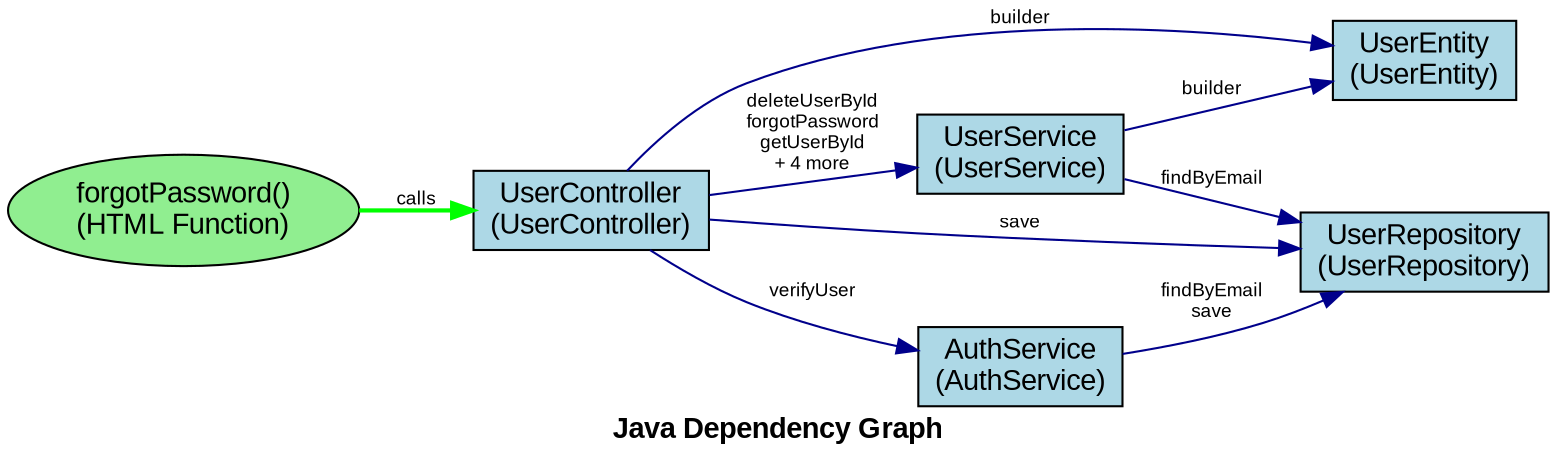 digraph JavaDependencies {
    rankdir=LR;
    node [shape=box, style=filled, fillcolor=lightblue, fontname="Arial"];
    edge [fontname="Arial", fontsize=9, color=darkblue];
    graph [fontname="Arial Bold", fontsize=14, label="Java Dependency Graph"];

    "UserService" [label="UserService\n(UserService)", URL="javascript:showNodeInfo('UserService')", fillcolor="lightblue"];
    "UserController" [label="UserController\n(UserController)", URL="javascript:showNodeInfo('UserController')", fillcolor="lightblue"];
    "UserEntity" [label="UserEntity\n(UserEntity)", URL="javascript:showNodeInfo('UserEntity')", fillcolor="lightblue"];
    "AuthService" [label="AuthService\n(AuthService)", URL="javascript:showNodeInfo('AuthService')", fillcolor="lightblue"];
    "UserRepository" [label="UserRepository\n(UserRepository)", URL="javascript:showNodeInfo('UserRepository')", fillcolor="lightblue"];

    // Dependencies with method calls
    "UserController" -> "UserEntity" [label="builder", URL="javascript:showEdgeInfo('UserController', 'UserEntity')"];
    "UserController" -> "UserRepository" [label="save", URL="javascript:showEdgeInfo('UserController', 'UserRepository')"];
    "UserController" -> "UserService" [label="deleteUserById\nforgotPassword\ngetUserById\n+ 4 more", URL="javascript:showEdgeInfo('UserController', 'UserService')"];
    "UserController" -> "AuthService" [label="verifyUser", URL="javascript:showEdgeInfo('UserController', 'AuthService')"];
    "AuthService" -> "UserRepository" [label="findByEmail\nsave", URL="javascript:showEdgeInfo('AuthService', 'UserRepository')"];
    "UserService" -> "UserEntity" [label="builder", URL="javascript:showEdgeInfo('UserService', 'UserEntity')"];
    "UserService" -> "UserRepository" [label="findByEmail", URL="javascript:showEdgeInfo('UserService', 'UserRepository')"];

    // HTML Function Nodes
    "HTML_forgotPassword" [label="forgotPassword()\n(HTML Function)", URL="javascript:showNodeInfo('HTML_forgotPassword')", fillcolor="lightgreen", shape="ellipse"];
    "HTML_forgotPassword" -> "UserController" [label="calls", URL="javascript:showEdgeInfo('HTML_forgotPassword', 'UserController')", color="green", style="bold"];
}